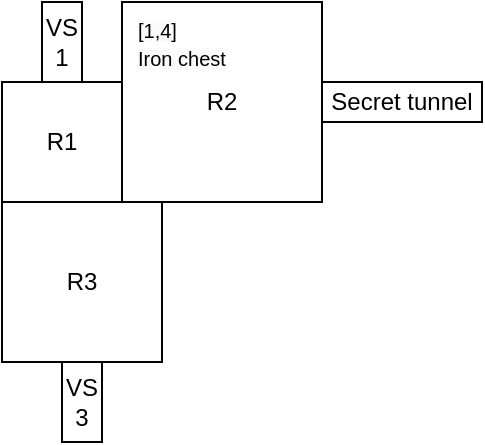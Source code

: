 <mxfile version="22.1.18" type="github">
  <diagram name="Page-1" id="us1CxVt0jZX3a21zXO3L">
    <mxGraphModel dx="1139" dy="487" grid="1" gridSize="10" guides="1" tooltips="1" connect="1" arrows="1" fold="1" page="1" pageScale="1" pageWidth="827" pageHeight="1169" math="0" shadow="0">
      <root>
        <mxCell id="0" />
        <mxCell id="1" parent="0" />
        <mxCell id="OPxrTK1-833b6q0ZOQIr-1" value="R3" style="whiteSpace=wrap;html=1;aspect=fixed;" vertex="1" parent="1">
          <mxGeometry x="374" y="270" width="80" height="80" as="geometry" />
        </mxCell>
        <mxCell id="OPxrTK1-833b6q0ZOQIr-2" value="R1" style="whiteSpace=wrap;html=1;aspect=fixed;" vertex="1" parent="1">
          <mxGeometry x="374" y="210" width="60" height="60" as="geometry" />
        </mxCell>
        <mxCell id="OPxrTK1-833b6q0ZOQIr-3" value="R2" style="whiteSpace=wrap;html=1;aspect=fixed;" vertex="1" parent="1">
          <mxGeometry x="434" y="170" width="100" height="100" as="geometry" />
        </mxCell>
        <mxCell id="OPxrTK1-833b6q0ZOQIr-4" value="Secret tunnel" style="rounded=0;whiteSpace=wrap;html=1;" vertex="1" parent="1">
          <mxGeometry x="534" y="210" width="80" height="20" as="geometry" />
        </mxCell>
        <mxCell id="OPxrTK1-833b6q0ZOQIr-5" value="VS&lt;br&gt;1" style="rounded=0;whiteSpace=wrap;html=1;" vertex="1" parent="1">
          <mxGeometry x="394" y="170" width="20" height="40" as="geometry" />
        </mxCell>
        <mxCell id="OPxrTK1-833b6q0ZOQIr-6" value="VS&lt;br&gt;3" style="rounded=0;whiteSpace=wrap;html=1;" vertex="1" parent="1">
          <mxGeometry x="404" y="350" width="20" height="40" as="geometry" />
        </mxCell>
        <mxCell id="OPxrTK1-833b6q0ZOQIr-7" value="&lt;span style=&quot;color: rgb(0, 0, 0); font-family: Helvetica; font-size: 10px; font-style: normal; font-variant-ligatures: normal; font-variant-caps: normal; font-weight: 400; letter-spacing: normal; orphans: 2; text-align: center; text-indent: 0px; text-transform: none; widows: 2; word-spacing: 0px; -webkit-text-stroke-width: 0px; background-color: rgb(251, 251, 251); text-decoration-thickness: initial; text-decoration-style: initial; text-decoration-color: initial; float: none; display: inline !important;&quot;&gt;[1,4]&lt;/span&gt;&lt;br style=&quot;border-color: var(--border-color); color: rgb(0, 0, 0); font-family: Helvetica; font-size: 10px; font-style: normal; font-variant-ligatures: normal; font-variant-caps: normal; font-weight: 400; letter-spacing: normal; orphans: 2; text-align: center; text-indent: 0px; text-transform: none; widows: 2; word-spacing: 0px; -webkit-text-stroke-width: 0px; background-color: rgb(251, 251, 251); text-decoration-thickness: initial; text-decoration-style: initial; text-decoration-color: initial;&quot;&gt;&lt;span style=&quot;color: rgb(0, 0, 0); font-family: Helvetica; font-size: 10px; font-style: normal; font-variant-ligatures: normal; font-variant-caps: normal; font-weight: 400; letter-spacing: normal; orphans: 2; text-align: center; text-indent: 0px; text-transform: none; widows: 2; word-spacing: 0px; -webkit-text-stroke-width: 0px; background-color: rgb(251, 251, 251); text-decoration-thickness: initial; text-decoration-style: initial; text-decoration-color: initial; float: none; display: inline !important;&quot;&gt;Iron chest&lt;/span&gt;" style="text;whiteSpace=wrap;html=1;" vertex="1" parent="1">
          <mxGeometry x="440" y="170" width="100" height="50" as="geometry" />
        </mxCell>
      </root>
    </mxGraphModel>
  </diagram>
</mxfile>
